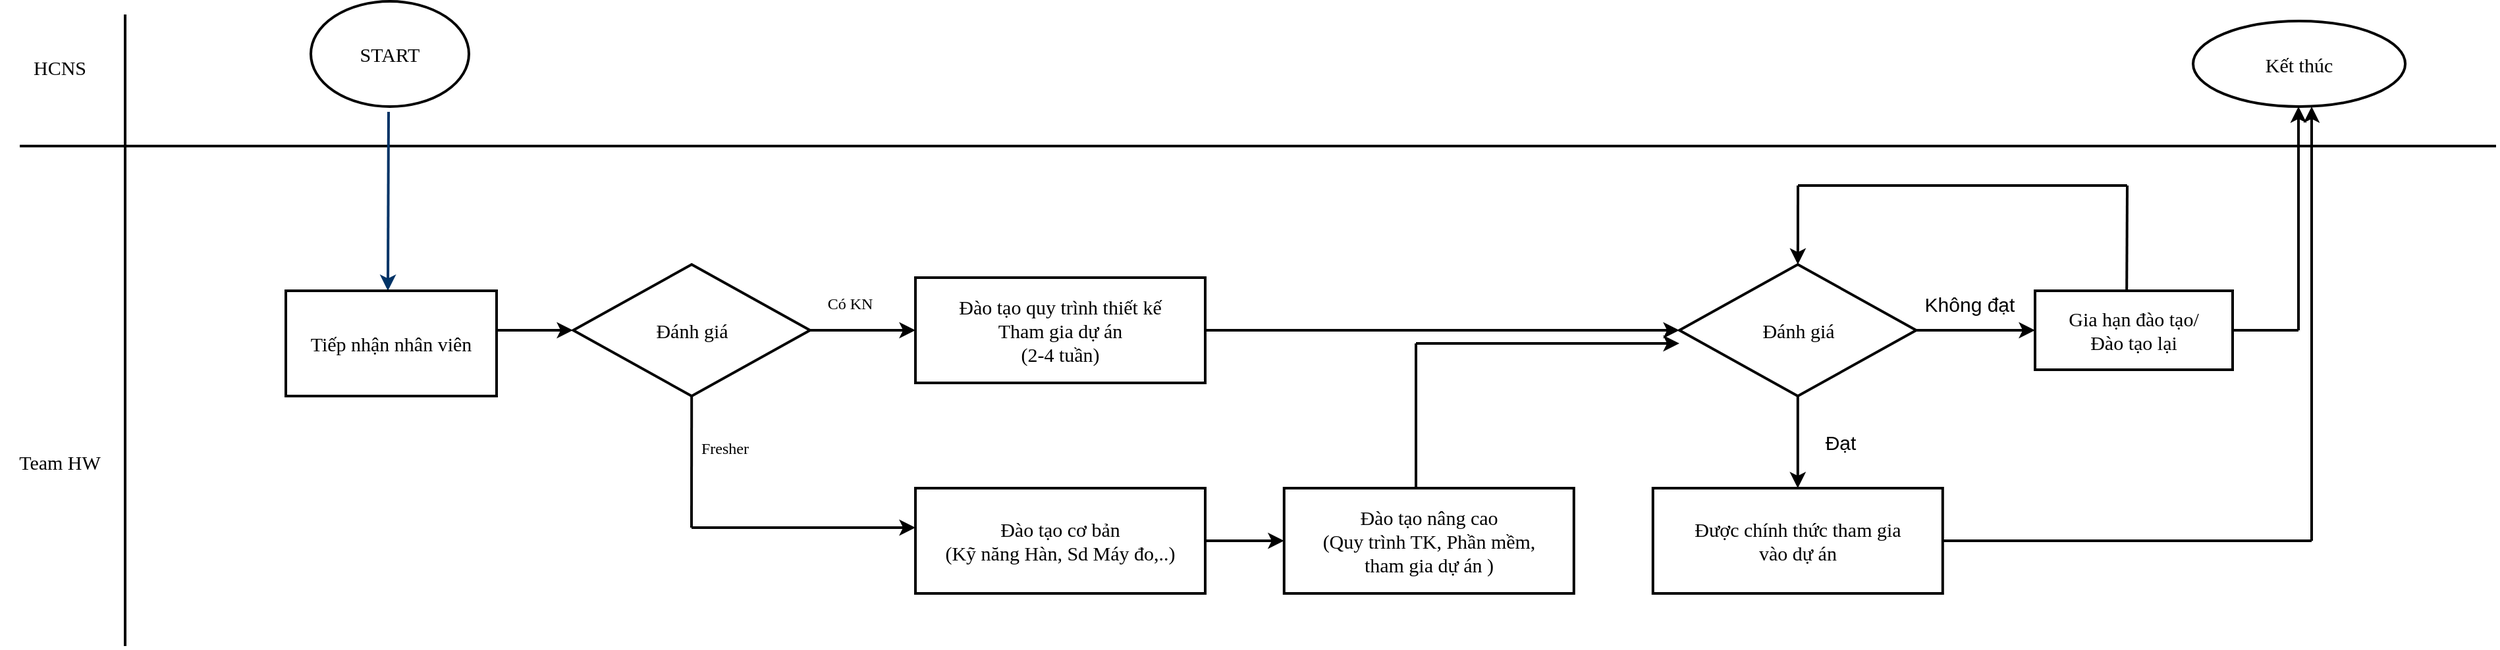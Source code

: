 <mxfile version="12.4.9" type="github">
  <diagram name="Page-1" id="c7488fd3-1785-93aa-aadb-54a6760d102a">
    <mxGraphModel dx="1733" dy="1037" grid="1" gridSize="10" guides="1" tooltips="1" connect="0" arrows="1" fold="1" page="1" pageScale="1" pageWidth="1100" pageHeight="850" background="#ffffff" math="0" shadow="0">
      <root>
        <mxCell id="0"/>
        <mxCell id="1" parent="0"/>
        <mxCell id="iXVOBdnZFfjjihutGFz4-9" value="" style="endArrow=none;html=1;fontFamily=Verdana;strokeWidth=2;" edge="1" parent="1">
          <mxGeometry width="50" height="50" relative="1" as="geometry">
            <mxPoint x="120" y="520" as="sourcePoint"/>
            <mxPoint x="120" y="40" as="targetPoint"/>
          </mxGeometry>
        </mxCell>
        <mxCell id="iXVOBdnZFfjjihutGFz4-10" value="" style="endArrow=none;html=1;fontFamily=Verdana;strokeWidth=2;" edge="1" parent="1">
          <mxGeometry width="50" height="50" relative="1" as="geometry">
            <mxPoint x="40" y="140" as="sourcePoint"/>
            <mxPoint x="1920" y="140" as="targetPoint"/>
          </mxGeometry>
        </mxCell>
        <mxCell id="iXVOBdnZFfjjihutGFz4-12" value="Team HW" style="text;html=1;align=center;verticalAlign=middle;resizable=0;points=[];autosize=1;fontFamily=Verdana;fontSize=15;direction=east;flipH=1;flipV=1;strokeWidth=2;" vertex="1" parent="1">
          <mxGeometry x="25" y="370" width="90" height="20" as="geometry"/>
        </mxCell>
        <mxCell id="iXVOBdnZFfjjihutGFz4-17" value="START" style="ellipse;whiteSpace=wrap;html=1;fontFamily=Verdana;strokeWidth=2;fontSize=15;" vertex="1" parent="1">
          <mxGeometry x="261" y="30" width="120" height="80" as="geometry"/>
        </mxCell>
        <mxCell id="iXVOBdnZFfjjihutGFz4-18" style="fontStyle=1;strokeColor=#003366;strokeWidth=2;html=1;fontFamily=Verdana;" edge="1" parent="1">
          <mxGeometry relative="1" as="geometry">
            <mxPoint x="320" y="114" as="sourcePoint"/>
            <mxPoint x="319.5" y="250" as="targetPoint"/>
          </mxGeometry>
        </mxCell>
        <mxCell id="iXVOBdnZFfjjihutGFz4-20" value="Đánh giá" style="shape=mxgraph.flowchart.decision;strokeWidth=2;gradientColor=none;gradientDirection=north;fontStyle=0;html=1;fontFamily=Verdana;fontSize=15;" vertex="1" parent="1">
          <mxGeometry x="460.21" y="230" width="179.79" height="100" as="geometry"/>
        </mxCell>
        <mxCell id="iXVOBdnZFfjjihutGFz4-24" value="&lt;span style=&quot;white-space: nowrap&quot;&gt;Đào tạo quy trình thiết kế&lt;br&gt;Tham gia dự án&lt;br&gt;(2-4 tuần)&lt;br&gt;&lt;/span&gt;" style="rounded=0;whiteSpace=wrap;html=1;fontFamily=Verdana;fontSize=15;strokeWidth=2;" vertex="1" parent="1">
          <mxGeometry x="720" y="240" width="220" height="80" as="geometry"/>
        </mxCell>
        <mxCell id="iXVOBdnZFfjjihutGFz4-27" value="" style="endArrow=classic;html=1;fontFamily=Verdana;strokeWidth=2;" edge="1" parent="1">
          <mxGeometry width="50" height="50" relative="1" as="geometry">
            <mxPoint x="400" y="280" as="sourcePoint"/>
            <mxPoint x="460" y="280" as="targetPoint"/>
          </mxGeometry>
        </mxCell>
        <mxCell id="iXVOBdnZFfjjihutGFz4-28" value="Tiếp nhận nhân viên" style="rounded=0;whiteSpace=wrap;html=1;fontFamily=Verdana;fontSize=15;strokeWidth=2;" vertex="1" parent="1">
          <mxGeometry x="242" y="250" width="160" height="80" as="geometry"/>
        </mxCell>
        <mxCell id="iXVOBdnZFfjjihutGFz4-29" value="Có KN" style="text;html=1;align=center;verticalAlign=middle;resizable=0;points=[];autosize=1;fontFamily=Verdana;strokeWidth=2;" vertex="1" parent="1">
          <mxGeometry x="645" y="250" width="50" height="20" as="geometry"/>
        </mxCell>
        <mxCell id="iXVOBdnZFfjjihutGFz4-32" value="" style="endArrow=none;html=1;entryX=0.5;entryY=1;entryDx=0;entryDy=0;entryPerimeter=0;fontFamily=Verdana;strokeWidth=2;" edge="1" parent="1" target="iXVOBdnZFfjjihutGFz4-20">
          <mxGeometry width="50" height="50" relative="1" as="geometry">
            <mxPoint x="550" y="430" as="sourcePoint"/>
            <mxPoint x="550" y="340" as="targetPoint"/>
          </mxGeometry>
        </mxCell>
        <mxCell id="iXVOBdnZFfjjihutGFz4-33" value="Fresher" style="text;html=1;align=center;verticalAlign=middle;resizable=0;points=[];autosize=1;fontFamily=Verdana;strokeWidth=2;" vertex="1" parent="1">
          <mxGeometry x="545" y="360" width="60" height="20" as="geometry"/>
        </mxCell>
        <mxCell id="iXVOBdnZFfjjihutGFz4-49" value="" style="endArrow=classic;html=1;fontFamily=Verdana;strokeWidth=2;" edge="1" parent="1">
          <mxGeometry width="50" height="50" relative="1" as="geometry">
            <mxPoint x="640" y="280" as="sourcePoint"/>
            <mxPoint x="720" y="280" as="targetPoint"/>
          </mxGeometry>
        </mxCell>
        <mxCell id="iXVOBdnZFfjjihutGFz4-68" value="" style="edgeStyle=orthogonalEdgeStyle;rounded=0;orthogonalLoop=1;jettySize=auto;html=1;fontSize=15;strokeWidth=2;" edge="1" parent="1" source="iXVOBdnZFfjjihutGFz4-52" target="iXVOBdnZFfjjihutGFz4-66">
          <mxGeometry relative="1" as="geometry"/>
        </mxCell>
        <mxCell id="iXVOBdnZFfjjihutGFz4-70" value="" style="edgeStyle=orthogonalEdgeStyle;rounded=0;orthogonalLoop=1;jettySize=auto;html=1;fontSize=15;strokeWidth=2;" edge="1" parent="1" source="iXVOBdnZFfjjihutGFz4-52" target="iXVOBdnZFfjjihutGFz4-67">
          <mxGeometry relative="1" as="geometry"/>
        </mxCell>
        <mxCell id="iXVOBdnZFfjjihutGFz4-52" value="Đánh giá" style="shape=mxgraph.flowchart.decision;strokeWidth=2;gradientColor=none;gradientDirection=north;fontStyle=0;html=1;fontFamily=Verdana;fontSize=15;" vertex="1" parent="1">
          <mxGeometry x="1300" y="230" width="179.79" height="100" as="geometry"/>
        </mxCell>
        <mxCell id="iXVOBdnZFfjjihutGFz4-63" value="" style="edgeStyle=orthogonalEdgeStyle;rounded=0;orthogonalLoop=1;jettySize=auto;html=1;fontSize=15;strokeWidth=2;" edge="1" parent="1" source="iXVOBdnZFfjjihutGFz4-53" target="iXVOBdnZFfjjihutGFz4-54">
          <mxGeometry relative="1" as="geometry"/>
        </mxCell>
        <mxCell id="iXVOBdnZFfjjihutGFz4-53" value="&lt;span style=&quot;white-space: nowrap&quot;&gt;Đào tạo cơ bản&lt;br&gt;(Kỹ năng Hàn, Sd Máy đo,..)&lt;br&gt;&lt;/span&gt;" style="rounded=0;whiteSpace=wrap;html=1;fontFamily=Verdana;fontSize=15;strokeWidth=2;" vertex="1" parent="1">
          <mxGeometry x="720" y="400" width="220" height="80" as="geometry"/>
        </mxCell>
        <mxCell id="iXVOBdnZFfjjihutGFz4-54" value="&lt;span style=&quot;white-space: nowrap&quot;&gt;Đào tạo nâng cao&lt;br&gt;(Quy trình TK, Phần mềm,&lt;br&gt;tham gia dự án )&lt;br&gt;&lt;/span&gt;" style="rounded=0;whiteSpace=wrap;html=1;fontFamily=Verdana;fontSize=15;strokeWidth=2;" vertex="1" parent="1">
          <mxGeometry x="999.89" y="400" width="220" height="80" as="geometry"/>
        </mxCell>
        <mxCell id="iXVOBdnZFfjjihutGFz4-59" value="" style="endArrow=classic;html=1;fontSize=15;strokeWidth=2;" edge="1" parent="1">
          <mxGeometry width="50" height="50" relative="1" as="geometry">
            <mxPoint x="940" y="280" as="sourcePoint"/>
            <mxPoint x="1300" y="280" as="targetPoint"/>
          </mxGeometry>
        </mxCell>
        <mxCell id="iXVOBdnZFfjjihutGFz4-64" value="" style="endArrow=classic;html=1;fontSize=15;strokeWidth=2;" edge="1" parent="1">
          <mxGeometry width="50" height="50" relative="1" as="geometry">
            <mxPoint x="1100" y="290" as="sourcePoint"/>
            <mxPoint x="1300" y="290" as="targetPoint"/>
          </mxGeometry>
        </mxCell>
        <mxCell id="iXVOBdnZFfjjihutGFz4-65" value="" style="endArrow=none;html=1;fontSize=15;exitX=0.455;exitY=0;exitDx=0;exitDy=0;exitPerimeter=0;strokeWidth=2;" edge="1" parent="1" source="iXVOBdnZFfjjihutGFz4-54">
          <mxGeometry width="50" height="50" relative="1" as="geometry">
            <mxPoint x="1050" y="340" as="sourcePoint"/>
            <mxPoint x="1100" y="290" as="targetPoint"/>
          </mxGeometry>
        </mxCell>
        <mxCell id="iXVOBdnZFfjjihutGFz4-66" value="&lt;span style=&quot;white-space: nowrap&quot;&gt;Được chính thức tham gia &lt;br&gt;vào dự án&lt;br&gt;&lt;/span&gt;" style="rounded=0;whiteSpace=wrap;html=1;fontFamily=Verdana;fontSize=15;strokeWidth=2;" vertex="1" parent="1">
          <mxGeometry x="1279.9" y="400" width="220" height="80" as="geometry"/>
        </mxCell>
        <mxCell id="iXVOBdnZFfjjihutGFz4-67" value="&lt;span style=&quot;white-space: nowrap&quot;&gt;Gia hạn đào tạo/&lt;br&gt;Đào tạo lại&lt;br&gt;&lt;/span&gt;" style="rounded=0;whiteSpace=wrap;html=1;fontFamily=Verdana;fontSize=15;strokeWidth=2;" vertex="1" parent="1">
          <mxGeometry x="1570" y="250" width="150" height="60" as="geometry"/>
        </mxCell>
        <mxCell id="iXVOBdnZFfjjihutGFz4-69" value="Đạt" style="text;html=1;align=center;verticalAlign=middle;resizable=0;points=[];autosize=1;fontSize=15;strokeWidth=2;" vertex="1" parent="1">
          <mxGeometry x="1402" y="355" width="40" height="20" as="geometry"/>
        </mxCell>
        <mxCell id="iXVOBdnZFfjjihutGFz4-71" value="Không đạt" style="text;html=1;align=center;verticalAlign=middle;resizable=0;points=[];autosize=1;fontSize=15;strokeWidth=2;" vertex="1" parent="1">
          <mxGeometry x="1479.79" y="250" width="80" height="20" as="geometry"/>
        </mxCell>
        <mxCell id="iXVOBdnZFfjjihutGFz4-72" value="" style="endArrow=classic;html=1;fontSize=15;strokeWidth=2;" edge="1" parent="1">
          <mxGeometry width="50" height="50" relative="1" as="geometry">
            <mxPoint x="550" y="430" as="sourcePoint"/>
            <mxPoint x="720" y="430" as="targetPoint"/>
          </mxGeometry>
        </mxCell>
        <mxCell id="iXVOBdnZFfjjihutGFz4-74" value="" style="endArrow=none;html=1;fontSize=15;strokeWidth=2;" edge="1" parent="1">
          <mxGeometry width="50" height="50" relative="1" as="geometry">
            <mxPoint x="1390" y="170" as="sourcePoint"/>
            <mxPoint x="1639.89" y="170" as="targetPoint"/>
          </mxGeometry>
        </mxCell>
        <mxCell id="iXVOBdnZFfjjihutGFz4-80" value="" style="endArrow=none;html=1;fontSize=15;exitX=0.464;exitY=-0.003;exitDx=0;exitDy=0;exitPerimeter=0;strokeWidth=2;" edge="1" parent="1" source="iXVOBdnZFfjjihutGFz4-67">
          <mxGeometry width="50" height="50" relative="1" as="geometry">
            <mxPoint x="1590" y="220" as="sourcePoint"/>
            <mxPoint x="1640" y="170" as="targetPoint"/>
          </mxGeometry>
        </mxCell>
        <mxCell id="iXVOBdnZFfjjihutGFz4-81" value="" style="endArrow=classic;html=1;fontSize=15;strokeWidth=2;" edge="1" parent="1" target="iXVOBdnZFfjjihutGFz4-52">
          <mxGeometry width="50" height="50" relative="1" as="geometry">
            <mxPoint x="1390" y="170" as="sourcePoint"/>
            <mxPoint x="1440" y="120" as="targetPoint"/>
          </mxGeometry>
        </mxCell>
        <mxCell id="iXVOBdnZFfjjihutGFz4-86" value="HCNS" style="text;html=1;align=center;verticalAlign=middle;resizable=0;points=[];autosize=1;fontFamily=Verdana;fontSize=15;direction=east;flipH=1;flipV=1;strokeWidth=2;" vertex="1" parent="1">
          <mxGeometry x="40" y="70" width="60" height="20" as="geometry"/>
        </mxCell>
        <mxCell id="iXVOBdnZFfjjihutGFz4-87" value="Kết thúc" style="ellipse;whiteSpace=wrap;html=1;fontFamily=Verdana;fontSize=15;strokeWidth=2;" vertex="1" parent="1">
          <mxGeometry x="1690" y="45" width="161.06" height="65" as="geometry"/>
        </mxCell>
        <mxCell id="iXVOBdnZFfjjihutGFz4-88" value="" style="endArrow=classic;html=1;fontSize=15;strokeWidth=2;" edge="1" parent="1">
          <mxGeometry width="50" height="50" relative="1" as="geometry">
            <mxPoint x="1770" y="280" as="sourcePoint"/>
            <mxPoint x="1770" y="110" as="targetPoint"/>
          </mxGeometry>
        </mxCell>
        <mxCell id="iXVOBdnZFfjjihutGFz4-89" value="" style="endArrow=classic;html=1;fontSize=15;strokeWidth=2;" edge="1" parent="1">
          <mxGeometry width="50" height="50" relative="1" as="geometry">
            <mxPoint x="1780" y="440" as="sourcePoint"/>
            <mxPoint x="1780" y="110" as="targetPoint"/>
          </mxGeometry>
        </mxCell>
        <mxCell id="iXVOBdnZFfjjihutGFz4-90" value="" style="endArrow=none;html=1;fontSize=15;strokeWidth=2;" edge="1" parent="1">
          <mxGeometry width="50" height="50" relative="1" as="geometry">
            <mxPoint x="1500" y="440" as="sourcePoint"/>
            <mxPoint x="1780" y="440" as="targetPoint"/>
          </mxGeometry>
        </mxCell>
        <mxCell id="iXVOBdnZFfjjihutGFz4-91" value="" style="endArrow=none;html=1;fontSize=15;strokeWidth=2;" edge="1" parent="1">
          <mxGeometry width="50" height="50" relative="1" as="geometry">
            <mxPoint x="1720" y="280" as="sourcePoint"/>
            <mxPoint x="1770" y="280" as="targetPoint"/>
          </mxGeometry>
        </mxCell>
      </root>
    </mxGraphModel>
  </diagram>
</mxfile>
